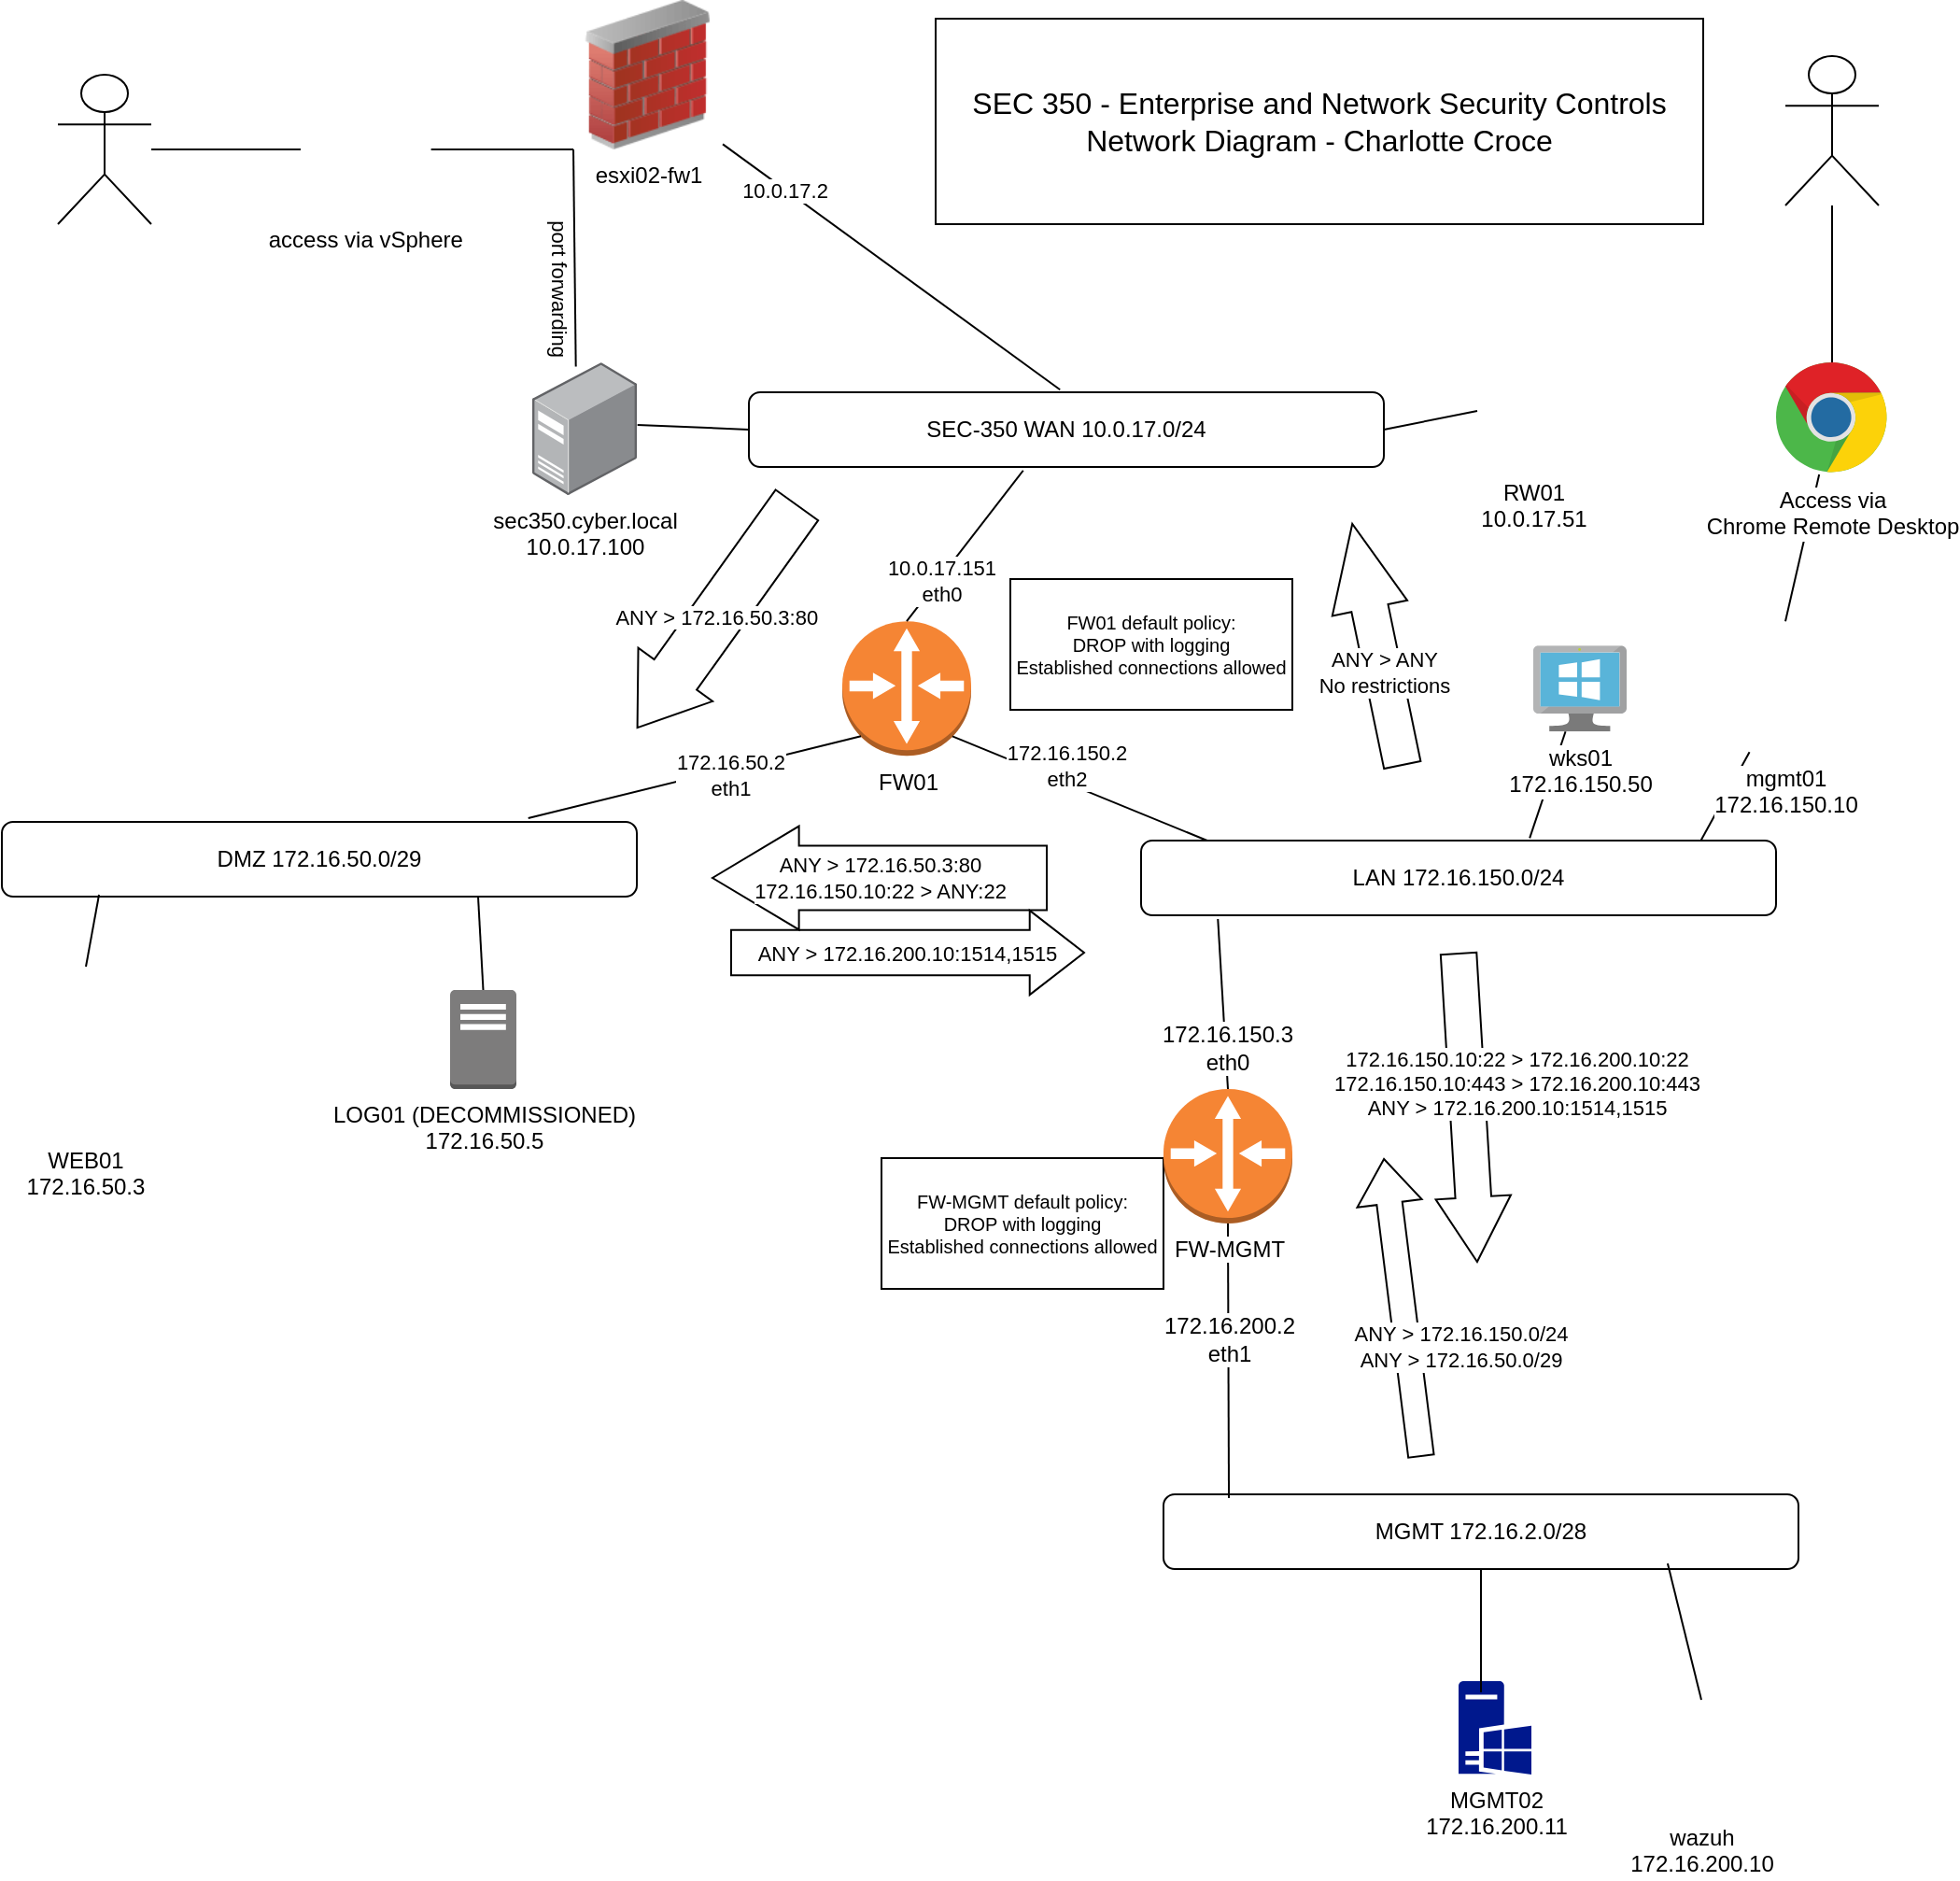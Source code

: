 <mxfile version="26.0.16">
  <diagram name="Page-1" id="vxOPZugNCJ2shPD0R46R">
    <mxGraphModel dx="2100" dy="1144" grid="1" gridSize="10" guides="1" tooltips="1" connect="1" arrows="1" fold="1" page="1" pageScale="1" pageWidth="550" pageHeight="1100" math="0" shadow="0">
      <root>
        <mxCell id="0" />
        <mxCell id="1" parent="0" />
        <mxCell id="WV4KZU-K2HEF4Ivt-XvY-5" value="SEC-350 WAN 10.0.17.0/24" style="rounded=1;whiteSpace=wrap;html=1;align=center;" parent="1" vertex="1">
          <mxGeometry x="560" y="380" width="340" height="40" as="geometry" />
        </mxCell>
        <mxCell id="WV4KZU-K2HEF4Ivt-XvY-7" value="LAN 172.16.150.0/24" style="rounded=1;whiteSpace=wrap;html=1;align=center;" parent="1" vertex="1">
          <mxGeometry x="770" y="620" width="340" height="40" as="geometry" />
        </mxCell>
        <mxCell id="WV4KZU-K2HEF4Ivt-XvY-8" value="DMZ 172.16.50.0/29" style="rounded=1;whiteSpace=wrap;html=1;align=center;" parent="1" vertex="1">
          <mxGeometry x="160" y="610" width="340" height="40" as="geometry" />
        </mxCell>
        <mxCell id="WV4KZU-K2HEF4Ivt-XvY-9" value="FW01" style="outlineConnect=0;dashed=0;verticalLabelPosition=bottom;verticalAlign=top;align=center;html=1;shape=mxgraph.aws3.router;fillColor=#F58534;gradientColor=none;" parent="1" vertex="1">
          <mxGeometry x="610" y="502.6" width="69" height="72" as="geometry" />
        </mxCell>
        <mxCell id="WV4KZU-K2HEF4Ivt-XvY-10" value="" style="endArrow=none;html=1;rounded=0;entryX=0.855;entryY=0.855;entryDx=0;entryDy=0;entryPerimeter=0;exitX=0.104;exitY=0;exitDx=0;exitDy=0;exitPerimeter=0;" parent="1" source="WV4KZU-K2HEF4Ivt-XvY-7" target="WV4KZU-K2HEF4Ivt-XvY-9" edge="1">
          <mxGeometry width="50" height="50" relative="1" as="geometry">
            <mxPoint x="921" y="710" as="sourcePoint" />
            <mxPoint x="971" y="660" as="targetPoint" />
          </mxGeometry>
        </mxCell>
        <mxCell id="WV4KZU-K2HEF4Ivt-XvY-12" value="172.16.150.2&lt;div&gt;eth2&lt;/div&gt;" style="edgeLabel;html=1;align=center;verticalAlign=middle;resizable=0;points=[];rotation=0;" parent="WV4KZU-K2HEF4Ivt-XvY-10" vertex="1" connectable="0">
          <mxGeometry x="0.002" y="2" relative="1" as="geometry">
            <mxPoint x="-6" y="-14" as="offset" />
          </mxGeometry>
        </mxCell>
        <mxCell id="WV4KZU-K2HEF4Ivt-XvY-15" value="" style="endArrow=none;html=1;rounded=0;entryX=0.145;entryY=0.855;entryDx=0;entryDy=0;entryPerimeter=0;exitX=0.829;exitY=-0.05;exitDx=0;exitDy=0;exitPerimeter=0;" parent="1" source="WV4KZU-K2HEF4Ivt-XvY-8" target="WV4KZU-K2HEF4Ivt-XvY-9" edge="1">
          <mxGeometry width="50" height="50" relative="1" as="geometry">
            <mxPoint x="491" y="560" as="sourcePoint" />
            <mxPoint x="541" y="510" as="targetPoint" />
          </mxGeometry>
        </mxCell>
        <mxCell id="WV4KZU-K2HEF4Ivt-XvY-16" value="172.16.50.2&lt;div&gt;eth1&lt;/div&gt;" style="edgeLabel;html=1;align=center;verticalAlign=middle;resizable=0;points=[];rotation=0;" parent="WV4KZU-K2HEF4Ivt-XvY-15" vertex="1" connectable="0">
          <mxGeometry x="0.4" y="-1" relative="1" as="geometry">
            <mxPoint x="-17" y="6" as="offset" />
          </mxGeometry>
        </mxCell>
        <mxCell id="WV4KZU-K2HEF4Ivt-XvY-18" value="LOG01 (DECOMMISSIONED)&lt;br&gt;&lt;div&gt;172.16.50.5&lt;/div&gt;" style="outlineConnect=0;dashed=0;verticalLabelPosition=bottom;verticalAlign=top;align=center;html=1;shape=mxgraph.aws3.traditional_server;fillColor=#7D7C7C;gradientColor=none;" parent="1" vertex="1">
          <mxGeometry x="400" y="700" width="35.5" height="53" as="geometry" />
        </mxCell>
        <mxCell id="WV4KZU-K2HEF4Ivt-XvY-21" value="" style="endArrow=none;html=1;rounded=0;entryX=0.5;entryY=0;entryDx=0;entryDy=0;exitX=0.153;exitY=0.975;exitDx=0;exitDy=0;exitPerimeter=0;" parent="1" source="WV4KZU-K2HEF4Ivt-XvY-8" target="8yr2mNF9FMK26sW0gYA2-46" edge="1">
          <mxGeometry width="50" height="50" relative="1" as="geometry">
            <mxPoint x="481" y="850" as="sourcePoint" />
            <mxPoint x="213.25" y="690" as="targetPoint" />
          </mxGeometry>
        </mxCell>
        <mxCell id="WV4KZU-K2HEF4Ivt-XvY-23" value="" style="endArrow=none;html=1;rounded=0;entryX=0.5;entryY=0;entryDx=0;entryDy=0;entryPerimeter=0;exitX=0.432;exitY=1.047;exitDx=0;exitDy=0;exitPerimeter=0;" parent="1" source="WV4KZU-K2HEF4Ivt-XvY-5" target="WV4KZU-K2HEF4Ivt-XvY-9" edge="1">
          <mxGeometry width="50" height="50" relative="1" as="geometry">
            <mxPoint x="805" y="530" as="sourcePoint" />
            <mxPoint x="855" y="480" as="targetPoint" />
          </mxGeometry>
        </mxCell>
        <mxCell id="6gv1575Ye6TbEdJx1Vt9-2" value="10.0.17.151&lt;div&gt;eth0&lt;/div&gt;" style="edgeLabel;html=1;align=center;verticalAlign=middle;resizable=0;points=[];" parent="WV4KZU-K2HEF4Ivt-XvY-23" vertex="1" connectable="0">
          <mxGeometry x="0.452" y="1" relative="1" as="geometry">
            <mxPoint as="offset" />
          </mxGeometry>
        </mxCell>
        <mxCell id="WV4KZU-K2HEF4Ivt-XvY-25" value="esxi02-fw1" style="image;html=1;image=img/lib/clip_art/networking/Firewall_02_128x128.png" parent="1" vertex="1">
          <mxGeometry x="466.01" y="170" width="80" height="80" as="geometry" />
        </mxCell>
        <mxCell id="WV4KZU-K2HEF4Ivt-XvY-26" value="&lt;div&gt;&lt;br&gt;&lt;/div&gt;" style="shape=umlActor;verticalLabelPosition=bottom;verticalAlign=top;html=1;outlineConnect=0;" parent="1" vertex="1">
          <mxGeometry x="190" y="210" width="50" height="80" as="geometry" />
        </mxCell>
        <mxCell id="WV4KZU-K2HEF4Ivt-XvY-27" value="" style="endArrow=none;html=1;rounded=0;exitX=0;exitY=0.5;exitDx=0;exitDy=0;" parent="1" source="8yr2mNF9FMK26sW0gYA2-48" target="WV4KZU-K2HEF4Ivt-XvY-26" edge="1">
          <mxGeometry width="50" height="50" relative="1" as="geometry">
            <mxPoint x="460" y="390" as="sourcePoint" />
            <mxPoint x="510" y="340" as="targetPoint" />
          </mxGeometry>
        </mxCell>
        <mxCell id="WV4KZU-K2HEF4Ivt-XvY-29" value="sec350.cyber.local&lt;div&gt;10.0.17.100&lt;/div&gt;" style="image;points=[];aspect=fixed;html=1;align=center;shadow=0;dashed=0;image=img/lib/allied_telesis/computer_and_terminals/Server_Desktop.svg;" parent="1" vertex="1">
          <mxGeometry x="443.99" y="364" width="56.01" height="71" as="geometry" />
        </mxCell>
        <mxCell id="WV4KZU-K2HEF4Ivt-XvY-30" value="" style="endArrow=none;html=1;rounded=0;entryX=0;entryY=1;entryDx=0;entryDy=0;exitX=0.417;exitY=0.031;exitDx=0;exitDy=0;exitPerimeter=0;" parent="1" source="WV4KZU-K2HEF4Ivt-XvY-29" target="WV4KZU-K2HEF4Ivt-XvY-25" edge="1">
          <mxGeometry width="50" height="50" relative="1" as="geometry">
            <mxPoint x="620" y="470" as="sourcePoint" />
            <mxPoint x="670" y="420" as="targetPoint" />
          </mxGeometry>
        </mxCell>
        <mxCell id="WV4KZU-K2HEF4Ivt-XvY-31" value="port forwarding" style="edgeLabel;html=1;align=center;verticalAlign=middle;resizable=0;points=[];rotation=90;" parent="WV4KZU-K2HEF4Ivt-XvY-30" vertex="1" connectable="0">
          <mxGeometry x="-0.27" y="1" relative="1" as="geometry">
            <mxPoint x="-7" as="offset" />
          </mxGeometry>
        </mxCell>
        <mxCell id="WV4KZU-K2HEF4Ivt-XvY-32" value="" style="endArrow=none;html=1;rounded=0;exitX=0;exitY=0.5;exitDx=0;exitDy=0;entryX=1.006;entryY=0.471;entryDx=0;entryDy=0;entryPerimeter=0;" parent="1" source="WV4KZU-K2HEF4Ivt-XvY-5" edge="1" target="WV4KZU-K2HEF4Ivt-XvY-29">
          <mxGeometry width="50" height="50" relative="1" as="geometry">
            <mxPoint x="570" y="440" as="sourcePoint" />
            <mxPoint x="410" y="380" as="targetPoint" />
          </mxGeometry>
        </mxCell>
        <mxCell id="WV4KZU-K2HEF4Ivt-XvY-33" value="" style="endArrow=none;html=1;rounded=0;entryX=1;entryY=0.965;entryDx=0;entryDy=0;entryPerimeter=0;exitX=0.49;exitY=-0.035;exitDx=0;exitDy=0;exitPerimeter=0;" parent="1" source="WV4KZU-K2HEF4Ivt-XvY-5" target="WV4KZU-K2HEF4Ivt-XvY-25" edge="1">
          <mxGeometry width="50" height="50" relative="1" as="geometry">
            <mxPoint x="600" y="310" as="sourcePoint" />
            <mxPoint x="650" y="260" as="targetPoint" />
          </mxGeometry>
        </mxCell>
        <mxCell id="WV4KZU-K2HEF4Ivt-XvY-34" value="10.0.17.2" style="edgeLabel;html=1;align=center;verticalAlign=middle;resizable=0;points=[];" parent="WV4KZU-K2HEF4Ivt-XvY-33" vertex="1" connectable="0">
          <mxGeometry x="0.736" y="-1" relative="1" as="geometry">
            <mxPoint x="8" y="8" as="offset" />
          </mxGeometry>
        </mxCell>
        <mxCell id="JkLcdCIDIRtKrtIc7PYW-1" value="RW01&lt;div&gt;10.0.17.51&lt;/div&gt;" style="shape=image;html=1;verticalAlign=top;verticalLabelPosition=bottom;labelBackgroundColor=#ffffff;imageAspect=0;aspect=fixed;image=https://cdn1.iconfinder.com/data/icons/operating-system-flat-1/30/ubuntu-128.png;clipPath=inset(10.94% 10.94% 10.94% 10.94%);" parent="1" vertex="1">
          <mxGeometry x="950" y="360" width="60" height="60" as="geometry" />
        </mxCell>
        <mxCell id="JkLcdCIDIRtKrtIc7PYW-4" value="MGMT 172.16.2.0/28" style="rounded=1;whiteSpace=wrap;html=1;align=center;" parent="1" vertex="1">
          <mxGeometry x="782" y="970" width="340" height="40" as="geometry" />
        </mxCell>
        <mxCell id="JkLcdCIDIRtKrtIc7PYW-5" value="" style="endArrow=none;html=1;rounded=0;fontSize=12;startSize=8;endSize=8;curved=1;entryX=0.121;entryY=1.05;entryDx=0;entryDy=0;entryPerimeter=0;exitX=0.5;exitY=0;exitDx=0;exitDy=0;exitPerimeter=0;" parent="1" source="JkLcdCIDIRtKrtIc7PYW-6" target="WV4KZU-K2HEF4Ivt-XvY-7" edge="1">
          <mxGeometry width="50" height="50" relative="1" as="geometry">
            <mxPoint x="846" y="800" as="sourcePoint" />
            <mxPoint x="1034" y="830" as="targetPoint" />
          </mxGeometry>
        </mxCell>
        <mxCell id="JkLcdCIDIRtKrtIc7PYW-17" value="&lt;div&gt;172.16.150.3&lt;/div&gt;eth0" style="edgeLabel;html=1;align=center;verticalAlign=middle;resizable=0;points=[];fontSize=12;" parent="JkLcdCIDIRtKrtIc7PYW-5" vertex="1" connectable="0">
          <mxGeometry x="-0.517" y="-1" relative="1" as="geometry">
            <mxPoint as="offset" />
          </mxGeometry>
        </mxCell>
        <mxCell id="JkLcdCIDIRtKrtIc7PYW-9" value="" style="endArrow=none;html=1;rounded=0;fontSize=12;startSize=8;endSize=8;curved=1;exitX=0.5;exitY=1;exitDx=0;exitDy=0;exitPerimeter=0;entryX=0.103;entryY=0.05;entryDx=0;entryDy=0;entryPerimeter=0;" parent="1" source="JkLcdCIDIRtKrtIc7PYW-6" target="JkLcdCIDIRtKrtIc7PYW-4" edge="1">
          <mxGeometry width="50" height="50" relative="1" as="geometry">
            <mxPoint x="984" y="880" as="sourcePoint" />
            <mxPoint x="1034" y="830" as="targetPoint" />
          </mxGeometry>
        </mxCell>
        <mxCell id="JkLcdCIDIRtKrtIc7PYW-18" value="172.16.200.2&lt;div&gt;eth1&lt;/div&gt;" style="edgeLabel;html=1;align=center;verticalAlign=middle;resizable=0;points=[];fontSize=12;" parent="JkLcdCIDIRtKrtIc7PYW-9" vertex="1" connectable="0">
          <mxGeometry x="-0.273" y="1" relative="1" as="geometry">
            <mxPoint x="-1" y="8" as="offset" />
          </mxGeometry>
        </mxCell>
        <mxCell id="JkLcdCIDIRtKrtIc7PYW-11" value="wazuh&lt;div&gt;172.16.200.10&lt;/div&gt;" style="shape=image;html=1;verticalAlign=top;verticalLabelPosition=bottom;labelBackgroundColor=#ffffff;imageAspect=0;aspect=fixed;image=https://cdn1.iconfinder.com/data/icons/logos-brands-1/24/logo_brand_brands_logos_ubuntu-128.png" parent="1" vertex="1">
          <mxGeometry x="1040" y="1080" width="60" height="60" as="geometry" />
        </mxCell>
        <mxCell id="JkLcdCIDIRtKrtIc7PYW-12" value="MGMT02&lt;div&gt;172.16.200.11&lt;/div&gt;" style="sketch=0;aspect=fixed;pointerEvents=1;shadow=0;dashed=0;html=1;strokeColor=none;labelPosition=center;verticalLabelPosition=bottom;verticalAlign=top;align=center;fillColor=#00188D;shape=mxgraph.mscae.enterprise.windows_server" parent="1" vertex="1">
          <mxGeometry x="940" y="1070" width="39" height="50" as="geometry" />
        </mxCell>
        <mxCell id="JkLcdCIDIRtKrtIc7PYW-15" value="" style="endArrow=none;html=1;rounded=0;fontSize=12;startSize=8;endSize=8;curved=1;entryX=0.5;entryY=1;entryDx=0;entryDy=0;exitX=0.308;exitY=0.12;exitDx=0;exitDy=0;exitPerimeter=0;" parent="1" source="JkLcdCIDIRtKrtIc7PYW-12" target="JkLcdCIDIRtKrtIc7PYW-4" edge="1">
          <mxGeometry width="50" height="50" relative="1" as="geometry">
            <mxPoint x="984" y="1000" as="sourcePoint" />
            <mxPoint x="1034" y="950" as="targetPoint" />
          </mxGeometry>
        </mxCell>
        <mxCell id="JkLcdCIDIRtKrtIc7PYW-16" value="" style="endArrow=none;html=1;rounded=0;fontSize=12;startSize=8;endSize=8;curved=1;entryX=0.794;entryY=0.925;entryDx=0;entryDy=0;entryPerimeter=0;exitX=0.5;exitY=0;exitDx=0;exitDy=0;" parent="1" source="JkLcdCIDIRtKrtIc7PYW-11" target="JkLcdCIDIRtKrtIc7PYW-4" edge="1">
          <mxGeometry width="50" height="50" relative="1" as="geometry">
            <mxPoint x="984" y="1000" as="sourcePoint" />
            <mxPoint x="1034" y="950" as="targetPoint" />
          </mxGeometry>
        </mxCell>
        <mxCell id="8yr2mNF9FMK26sW0gYA2-4" value="&lt;div&gt;ANY &amp;gt; 172.16.50.3:80&lt;/div&gt;&lt;div&gt;172.16.150.10:22 &amp;gt; ANY:22&lt;/div&gt;" style="shape=flexArrow;endArrow=classic;html=1;rounded=0;endSize=15.103;strokeWidth=1;sourcePerimeterSpacing=0;startSize=6;width=34.483;" edge="1" parent="1">
          <mxGeometry width="50" height="50" relative="1" as="geometry">
            <mxPoint x="720" y="640" as="sourcePoint" />
            <mxPoint x="540" y="640" as="targetPoint" />
          </mxGeometry>
        </mxCell>
        <mxCell id="8yr2mNF9FMK26sW0gYA2-7" value="ANY &gt; 172.16.200.10:1514,1515" style="shape=flexArrow;endArrow=classic;rounded=0;width=24.138;endSize=9.379;" edge="1" parent="1">
          <mxGeometry width="50" height="50" relative="1" as="geometry">
            <mxPoint x="550" y="680" as="sourcePoint" />
            <mxPoint x="740" y="680" as="targetPoint" />
            <mxPoint as="offset" />
          </mxGeometry>
        </mxCell>
        <mxCell id="8yr2mNF9FMK26sW0gYA2-12" value="ANY &gt; 172.16.50.3:80" style="shape=flexArrow;endArrow=classic;rounded=0;endSize=11.33;strokeWidth=1;sourcePerimeterSpacing=0;startSize=6;width=28;horizontal=1;labelBackgroundColor=default;" edge="1" parent="1">
          <mxGeometry width="50" height="50" relative="1" as="geometry">
            <mxPoint x="586" y="440" as="sourcePoint" />
            <mxPoint x="500" y="560" as="targetPoint" />
          </mxGeometry>
        </mxCell>
        <mxCell id="8yr2mNF9FMK26sW0gYA2-15" value="&lt;div&gt;ANY &amp;gt; ANY&lt;/div&gt;&lt;div&gt;No restrictions&lt;br&gt;&lt;/div&gt;" style="shape=flexArrow;endArrow=classic;html=1;rounded=0;endSize=15.019;strokeWidth=1;sourcePerimeterSpacing=0;startSize=6;width=20;" edge="1" parent="1">
          <mxGeometry x="-0.232" width="50" height="50" relative="1" as="geometry">
            <mxPoint x="910" y="580" as="sourcePoint" />
            <mxPoint x="883" y="450" as="targetPoint" />
            <mxPoint as="offset" />
          </mxGeometry>
        </mxCell>
        <mxCell id="8yr2mNF9FMK26sW0gYA2-19" value="FW01 default policy:&#xa;DROP with logging&#xa;Established connections allowed " style="rounded=0;whiteSpace=wrap;fontSize=10;verticalAlign=middle;" vertex="1" parent="1">
          <mxGeometry x="700" y="480" width="151" height="70" as="geometry" />
        </mxCell>
        <mxCell id="8yr2mNF9FMK26sW0gYA2-20" value="" style="endArrow=none;html=1;rounded=0;entryX=0;entryY=0.5;entryDx=0;entryDy=0;exitX=1;exitY=0.5;exitDx=0;exitDy=0;" edge="1" parent="1" source="WV4KZU-K2HEF4Ivt-XvY-5" target="JkLcdCIDIRtKrtIc7PYW-1">
          <mxGeometry width="50" height="50" relative="1" as="geometry">
            <mxPoint x="730" y="490" as="sourcePoint" />
            <mxPoint x="780" y="440" as="targetPoint" />
          </mxGeometry>
        </mxCell>
        <mxCell id="8yr2mNF9FMK26sW0gYA2-23" value="FW-MGMT default policy:&#xa;DROP with logging&#xa;Established connections allowed " style="rounded=0;whiteSpace=wrap;fontSize=10;verticalAlign=middle;" vertex="1" parent="1">
          <mxGeometry x="631" y="790" width="151" height="70" as="geometry" />
        </mxCell>
        <mxCell id="8yr2mNF9FMK26sW0gYA2-25" value="" style="shape=flexArrow;endArrow=classic;html=1;rounded=0;width=19.259;endSize=11.2;" edge="1" parent="1">
          <mxGeometry width="50" height="50" relative="1" as="geometry">
            <mxPoint x="940" y="680" as="sourcePoint" />
            <mxPoint x="950" y="846" as="targetPoint" />
          </mxGeometry>
        </mxCell>
        <mxCell id="8yr2mNF9FMK26sW0gYA2-26" value="&lt;div&gt;172.16.150.10:22 &amp;gt; 172.16.200.10:22&lt;br&gt;&lt;/div&gt;&lt;div&gt;172.16.150.10:443 &amp;gt; 172.16.200.10:443&lt;/div&gt;ANY &amp;gt; 172.16.200.10:1514,1515" style="edgeLabel;html=1;align=center;verticalAlign=middle;resizable=0;points=[];" vertex="1" connectable="0" parent="8yr2mNF9FMK26sW0gYA2-25">
          <mxGeometry x="-0.129" y="2" relative="1" as="geometry">
            <mxPoint x="24" y="-2" as="offset" />
          </mxGeometry>
        </mxCell>
        <mxCell id="8yr2mNF9FMK26sW0gYA2-28" value="" style="shape=flexArrow;endArrow=classic;html=1;rounded=0;width=13.793;endSize=7.634;" edge="1" parent="1">
          <mxGeometry width="50" height="50" relative="1" as="geometry">
            <mxPoint x="920" y="950" as="sourcePoint" />
            <mxPoint x="900" y="790" as="targetPoint" />
          </mxGeometry>
        </mxCell>
        <mxCell id="8yr2mNF9FMK26sW0gYA2-29" value="&lt;div&gt;ANY &amp;gt; 172.16.150.0/24&lt;/div&gt;&lt;div&gt;ANY &amp;gt; 172.16.50.0/29&lt;br&gt;&lt;/div&gt;" style="edgeLabel;html=1;align=center;verticalAlign=middle;resizable=0;points=[];" vertex="1" connectable="0" parent="8yr2mNF9FMK26sW0gYA2-28">
          <mxGeometry x="-0.042" y="-7" relative="1" as="geometry">
            <mxPoint x="23" y="18" as="offset" />
          </mxGeometry>
        </mxCell>
        <mxCell id="8yr2mNF9FMK26sW0gYA2-31" value="&lt;div&gt;&lt;br&gt;&lt;/div&gt;" style="shape=umlActor;verticalLabelPosition=bottom;verticalAlign=top;html=1;outlineConnect=0;" vertex="1" parent="1">
          <mxGeometry x="1115" y="200" width="50" height="80" as="geometry" />
        </mxCell>
        <mxCell id="8yr2mNF9FMK26sW0gYA2-33" value="" style="endArrow=none;html=1;rounded=0;exitX=0.612;exitY=-0.033;exitDx=0;exitDy=0;exitPerimeter=0;" edge="1" parent="1" source="WV4KZU-K2HEF4Ivt-XvY-7" target="JkLcdCIDIRtKrtIc7PYW-2">
          <mxGeometry width="50" height="50" relative="1" as="geometry">
            <mxPoint x="970" y="590" as="sourcePoint" />
            <mxPoint x="1020" y="540" as="targetPoint" />
          </mxGeometry>
        </mxCell>
        <mxCell id="8yr2mNF9FMK26sW0gYA2-34" value="" style="endArrow=none;html=1;rounded=0;exitX=0.882;exitY=-0.005;exitDx=0;exitDy=0;exitPerimeter=0;" edge="1" parent="1" source="WV4KZU-K2HEF4Ivt-XvY-7" target="JkLcdCIDIRtKrtIc7PYW-3">
          <mxGeometry width="50" height="50" relative="1" as="geometry">
            <mxPoint x="1020" y="570" as="sourcePoint" />
            <mxPoint x="1070" y="520" as="targetPoint" />
          </mxGeometry>
        </mxCell>
        <mxCell id="8yr2mNF9FMK26sW0gYA2-36" value="" style="endArrow=none;html=1;rounded=0;" edge="1" parent="1" source="8yr2mNF9FMK26sW0gYA2-35" target="8yr2mNF9FMK26sW0gYA2-31">
          <mxGeometry width="50" height="50" relative="1" as="geometry">
            <mxPoint x="1090" y="430" as="sourcePoint" />
            <mxPoint x="1140" y="380" as="targetPoint" />
          </mxGeometry>
        </mxCell>
        <mxCell id="8yr2mNF9FMK26sW0gYA2-37" value="" style="endArrow=none;html=1;rounded=0;entryX=0.5;entryY=0;entryDx=0;entryDy=0;" edge="1" parent="1" source="8yr2mNF9FMK26sW0gYA2-35" target="JkLcdCIDIRtKrtIc7PYW-3">
          <mxGeometry width="50" height="50" relative="1" as="geometry">
            <mxPoint x="1090" y="430" as="sourcePoint" />
            <mxPoint x="1140" y="380" as="targetPoint" />
          </mxGeometry>
        </mxCell>
        <mxCell id="8yr2mNF9FMK26sW0gYA2-35" value="&lt;div&gt;Access via&lt;/div&gt;&lt;div&gt;Chrome Remote Desktop&lt;br&gt;&lt;/div&gt;" style="dashed=0;outlineConnect=0;html=1;align=center;labelPosition=center;verticalLabelPosition=bottom;verticalAlign=top;shape=mxgraph.weblogos.chrome;labelBackgroundColor=default;" vertex="1" parent="1">
          <mxGeometry x="1110" y="364" width="60" height="60" as="geometry" />
        </mxCell>
        <mxCell id="JkLcdCIDIRtKrtIc7PYW-6" value="&lt;span&gt;FW-MGMT&lt;/span&gt;" style="outlineConnect=0;dashed=0;verticalLabelPosition=bottom;verticalAlign=top;align=center;html=1;shape=mxgraph.aws3.router;fillColor=#F58534;gradientColor=none;labelBackgroundColor=#FFFFFF;" parent="1" vertex="1">
          <mxGeometry x="782" y="753" width="69" height="72" as="geometry" />
        </mxCell>
        <mxCell id="JkLcdCIDIRtKrtIc7PYW-2" value="wks01&lt;div&gt;172.16.150.50&lt;/div&gt;" style="image;sketch=0;aspect=fixed;html=1;points=[];align=center;fontSize=12;image=img/lib/mscae/VirtualMachineWindows.svg;" parent="1" vertex="1">
          <mxGeometry x="980" y="515.6" width="50" height="46" as="geometry" />
        </mxCell>
        <mxCell id="JkLcdCIDIRtKrtIc7PYW-3" value="mgmt01&lt;div&gt;172.16.150.10&lt;/div&gt;" style="shape=image;html=1;verticalAlign=top;verticalLabelPosition=bottom;labelBackgroundColor=#ffffff;imageAspect=0;aspect=fixed;image=https://cdn1.iconfinder.com/data/icons/operating-system-flat-1/30/ubuntu-128.png" parent="1" vertex="1">
          <mxGeometry x="1080" y="502.6" width="70" height="70" as="geometry" />
        </mxCell>
        <mxCell id="8yr2mNF9FMK26sW0gYA2-38" value="&lt;div&gt;&lt;font style=&quot;font-size: 16px;&quot;&gt;SEC 350 - Enterprise and Network Security Controls&lt;/font&gt;&lt;/div&gt;&lt;div&gt;&lt;font style=&quot;font-size: 16px;&quot;&gt;&lt;font&gt;Network Diagram - Charlotte Croce&lt;/font&gt;&lt;font&gt;&lt;br&gt;&lt;/font&gt;&lt;/font&gt;&lt;/div&gt;" style="rounded=0;whiteSpace=wrap;html=1;" vertex="1" parent="1">
          <mxGeometry x="660" y="180" width="411" height="110" as="geometry" />
        </mxCell>
        <mxCell id="8yr2mNF9FMK26sW0gYA2-44" value="" style="shape=image;verticalLabelPosition=bottom;labelBackgroundColor=default;verticalAlign=top;aspect=fixed;imageAspect=0;image=https://wazuh.com/uploads/2022/05/wazuh-logo.png;" vertex="1" parent="1">
          <mxGeometry x="1071" y="1050" width="89.68" height="30" as="geometry" />
        </mxCell>
        <mxCell id="8yr2mNF9FMK26sW0gYA2-46" value="WEB01&#xa;172.16.50.3" style="shape=image;verticalLabelPosition=bottom;labelBackgroundColor=default;verticalAlign=top;aspect=fixed;imageAspect=0;image=https://static-00.iconduck.com/assets.00/centos-icon-2048x2048-39pfdqnc.png;" vertex="1" parent="1">
          <mxGeometry x="160" y="687.5" width="90" height="90" as="geometry" />
        </mxCell>
        <mxCell id="8yr2mNF9FMK26sW0gYA2-47" value="" style="shape=image;verticalLabelPosition=bottom;labelBackgroundColor=default;verticalAlign=top;aspect=fixed;imageAspect=0;image=https://www.apache.org/foundation/press/kit/feather.png;" vertex="1" parent="1">
          <mxGeometry x="250" y="687.5" width="56.58" height="100" as="geometry" />
        </mxCell>
        <mxCell id="8yr2mNF9FMK26sW0gYA2-48" value="access via vSphere" style="shape=image;verticalLabelPosition=bottom;labelBackgroundColor=default;verticalAlign=top;aspect=fixed;imageAspect=0;image=https://raw.githubusercontent.com/pulumiverse/pulumi-esxi-native/main/docs/esxi-logo.png;clipPath=inset(3% 4.33% 5% 2%);" vertex="1" parent="1">
          <mxGeometry x="320" y="215.71" width="69.82" height="68.58" as="geometry" />
        </mxCell>
        <mxCell id="8yr2mNF9FMK26sW0gYA2-51" value="" style="endArrow=none;html=1;rounded=0;entryX=0;entryY=1;entryDx=0;entryDy=0;exitX=1;exitY=0.5;exitDx=0;exitDy=0;" edge="1" parent="1" source="8yr2mNF9FMK26sW0gYA2-48" target="WV4KZU-K2HEF4Ivt-XvY-25">
          <mxGeometry width="50" height="50" relative="1" as="geometry">
            <mxPoint x="490" y="330" as="sourcePoint" />
            <mxPoint x="540" y="280" as="targetPoint" />
          </mxGeometry>
        </mxCell>
        <mxCell id="8yr2mNF9FMK26sW0gYA2-52" value="" style="endArrow=none;html=1;rounded=0;entryX=0.75;entryY=1;entryDx=0;entryDy=0;exitX=0.5;exitY=0;exitDx=0;exitDy=0;exitPerimeter=0;" edge="1" parent="1" source="WV4KZU-K2HEF4Ivt-XvY-18" target="WV4KZU-K2HEF4Ivt-XvY-8">
          <mxGeometry width="50" height="50" relative="1" as="geometry">
            <mxPoint x="470" y="700" as="sourcePoint" />
            <mxPoint x="520" y="650" as="targetPoint" />
          </mxGeometry>
        </mxCell>
      </root>
    </mxGraphModel>
  </diagram>
</mxfile>
